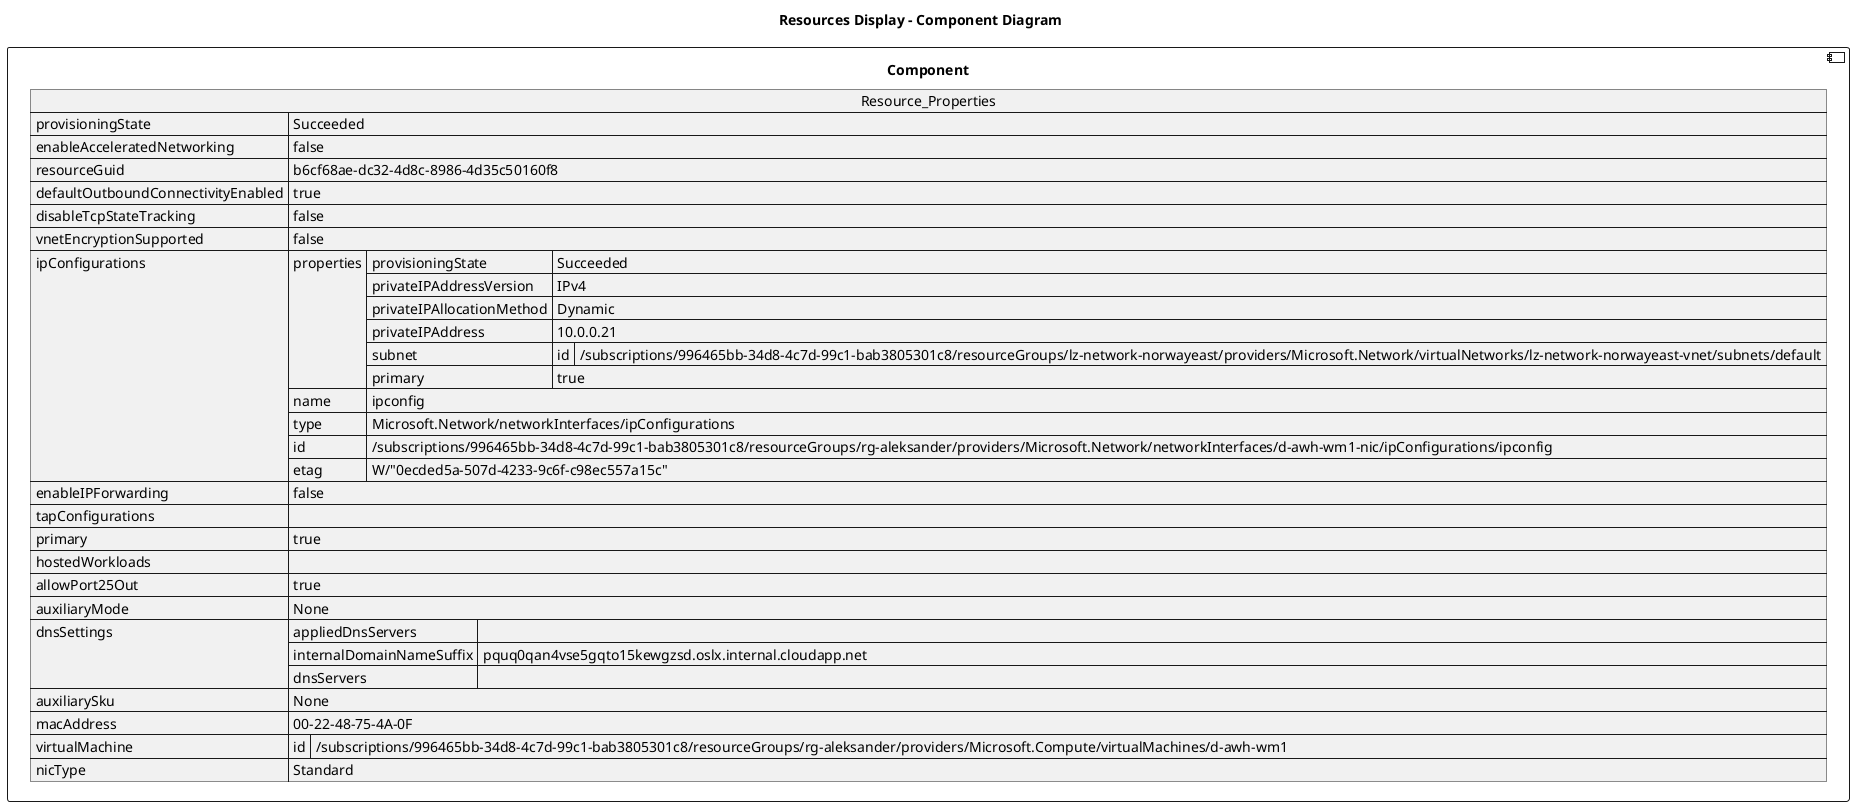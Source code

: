 @startuml

title Resources Display - Component Diagram

component Component {

json  Resource_Properties {
  "provisioningState": "Succeeded",
  "enableAcceleratedNetworking": false,
  "resourceGuid": "b6cf68ae-dc32-4d8c-8986-4d35c50160f8",
  "defaultOutboundConnectivityEnabled": true,
  "disableTcpStateTracking": false,
  "vnetEncryptionSupported": false,
  "ipConfigurations": [
    {
      "properties": {
        "provisioningState": "Succeeded",
        "privateIPAddressVersion": "IPv4",
        "privateIPAllocationMethod": "Dynamic",
        "privateIPAddress": "10.0.0.21",
        "subnet": {
          "id": "/subscriptions/996465bb-34d8-4c7d-99c1-bab3805301c8/resourceGroups/lz-network-norwayeast/providers/Microsoft.Network/virtualNetworks/lz-network-norwayeast-vnet/subnets/default"
        },
        "primary": true
      },
      "name": "ipconfig",
      "type": "Microsoft.Network/networkInterfaces/ipConfigurations",
      "id": "/subscriptions/996465bb-34d8-4c7d-99c1-bab3805301c8/resourceGroups/rg-aleksander/providers/Microsoft.Network/networkInterfaces/d-awh-wm1-nic/ipConfigurations/ipconfig",
      "etag": "W/\"0ecded5a-507d-4233-9c6f-c98ec557a15c\""
    }
  ],
  "enableIPForwarding": false,
  "tapConfigurations": [],
  "primary": true,
  "hostedWorkloads": [],
  "allowPort25Out": true,
  "auxiliaryMode": "None",
  "dnsSettings": {
    "appliedDnsServers": [],
    "internalDomainNameSuffix": "pquq0qan4vse5gqto15kewgzsd.oslx.internal.cloudapp.net",
    "dnsServers": []
  },
  "auxiliarySku": "None",
  "macAddress": "00-22-48-75-4A-0F",
  "virtualMachine": {
    "id": "/subscriptions/996465bb-34d8-4c7d-99c1-bab3805301c8/resourceGroups/rg-aleksander/providers/Microsoft.Compute/virtualMachines/d-awh-wm1"
  },
  "nicType": "Standard"
}
}
@enduml
